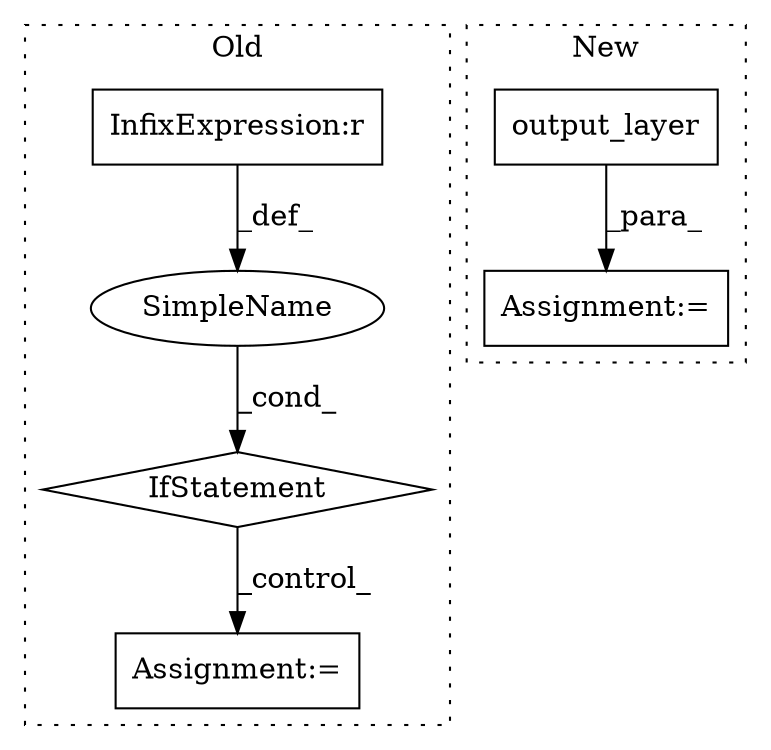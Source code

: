 digraph G {
subgraph cluster0 {
1 [label="IfStatement" a="25" s="4205,4224" l="4,2" shape="diamond"];
3 [label="SimpleName" a="42" s="" l="" shape="ellipse"];
4 [label="Assignment:=" a="7" s="4785" l="1" shape="box"];
5 [label="InfixExpression:r" a="27" s="4216" l="4" shape="box"];
label = "Old";
style="dotted";
}
subgraph cluster1 {
2 [label="output_layer" a="32" s="4907,4934" l="13,1" shape="box"];
6 [label="Assignment:=" a="7" s="4901" l="1" shape="box"];
label = "New";
style="dotted";
}
1 -> 4 [label="_control_"];
2 -> 6 [label="_para_"];
3 -> 1 [label="_cond_"];
5 -> 3 [label="_def_"];
}